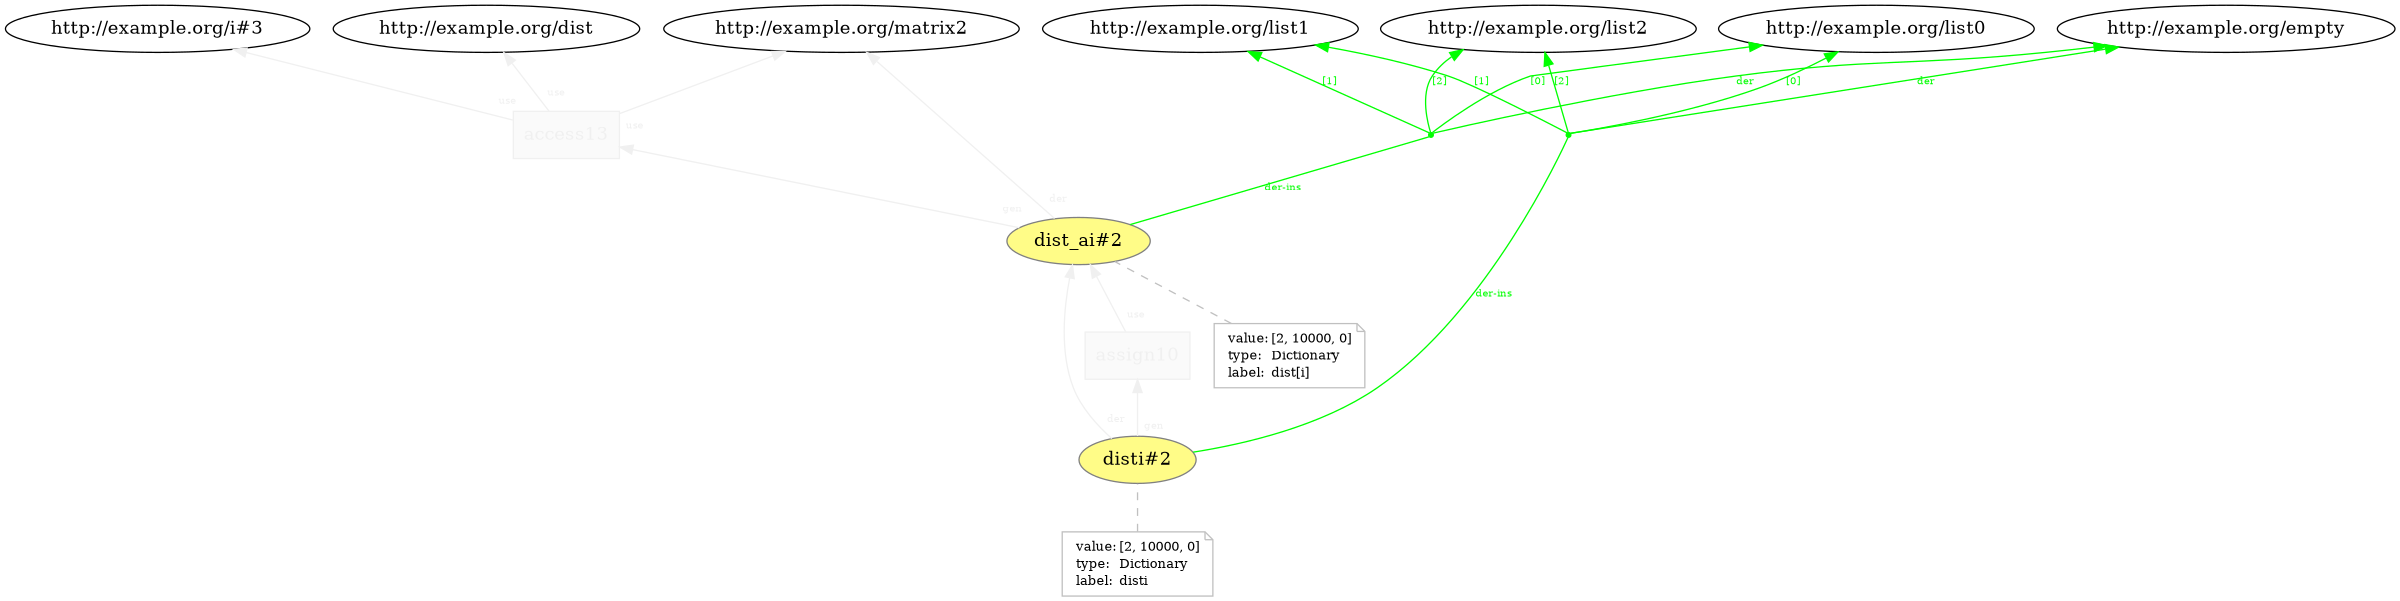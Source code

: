 digraph "PROV" { size="16,12"; rankdir="BT";
"http://example.org/dist_ai#2" [fillcolor="#FFFC87",color="#808080",style="filled",label="dist_ai#2",URL="http://example.org/dist_ai#2"]
"-attrs0" [color="gray",shape="note",fontsize="10",fontcolor="black",label=<<TABLE cellpadding="0" border="0">
	<TR>
	    <TD align="left">value:</TD>
	    <TD align="left">[2, 10000, 0]</TD>
	</TR>
	<TR>
	    <TD align="left">type:</TD>
	    <TD align="left">Dictionary</TD>
	</TR>
	<TR>
	    <TD align="left">label:</TD>
	    <TD align="left">dist[i]</TD>
	</TR>
</TABLE>>]
"-attrs0" -> "http://example.org/dist_ai#2" [color="gray",style="dashed",arrowhead="none"]
"bn0" [shape="point",label="",fontcolor="green",color="green"]
"http://example.org/dist_ai#2" -> "bn0" [fontsize="8",distance="1.5",angle="60.0",rotation="20",label="der-ins",arrowhead="none",fontcolor="green",color="green"]
"bn0" -> "http://example.org/empty" [fontsize="8",distance="1.5",angle="60.0",rotation="20",label="der",fontcolor="green",color="green"]
"bn0" -> "http://example.org/list0" [fontsize="8",distance="1.5",angle="60.0",rotation="20",label="[0]",fontcolor="green",color="green"]
"bn0" -> "http://example.org/list1" [fontsize="8",distance="1.5",angle="60.0",rotation="20",label="[1]",fontcolor="green",color="green"]
"bn0" -> "http://example.org/list2" [fontsize="8",distance="1.5",angle="60.0",rotation="20",label="[2]",fontcolor="green",color="green"]
"http://example.org/access13" [fillcolor="#FAFAFA",color="#F0F0F0",shape="polygon",sides="4",style="filled",fontcolor="#F0F0F0",label="access13",URL="http://example.org/access13"]
"http://example.org/dist_ai#2" -> "http://example.org/matrix2" [labelfontsize="8",labeldistance="1.5",labelangle="60.0",rotation="20",taillabel="der",fontcolor="#F0F0F0",color="#F0F0F0"]
"http://example.org/access13" -> "http://example.org/dist" [labelfontsize="8",labeldistance="1.5",labelangle="60.0",rotation="20",taillabel="use",fontcolor="#F0F0F0",color="#F0F0F0"]
"http://example.org/access13" -> "http://example.org/i#3" [labelfontsize="8",labeldistance="1.5",labelangle="60.0",rotation="20",taillabel="use",fontcolor="#F0F0F0",color="#F0F0F0"]
"http://example.org/disti#2" [fillcolor="#FFFC87",color="#808080",style="filled",label="disti#2",URL="http://example.org/disti#2"]
"-attrs1" [color="gray",shape="note",fontsize="10",fontcolor="black",label=<<TABLE cellpadding="0" border="0">
	<TR>
	    <TD align="left">value:</TD>
	    <TD align="left">[2, 10000, 0]</TD>
	</TR>
	<TR>
	    <TD align="left">type:</TD>
	    <TD align="left">Dictionary</TD>
	</TR>
	<TR>
	    <TD align="left">label:</TD>
	    <TD align="left">disti</TD>
	</TR>
</TABLE>>]
"-attrs1" -> "http://example.org/disti#2" [color="gray",style="dashed",arrowhead="none"]
"bn1" [shape="point",label="",fontcolor="green",color="green"]
"http://example.org/disti#2" -> "bn1" [fontsize="8",distance="1.5",angle="60.0",rotation="20",label="der-ins",arrowhead="none",fontcolor="green",color="green"]
"bn1" -> "http://example.org/empty" [fontsize="8",distance="1.5",angle="60.0",rotation="20",label="der",fontcolor="green",color="green"]
"bn1" -> "http://example.org/list0" [fontsize="8",distance="1.5",angle="60.0",rotation="20",label="[0]",fontcolor="green",color="green"]
"bn1" -> "http://example.org/list1" [fontsize="8",distance="1.5",angle="60.0",rotation="20",label="[1]",fontcolor="green",color="green"]
"bn1" -> "http://example.org/list2" [fontsize="8",distance="1.5",angle="60.0",rotation="20",label="[2]",fontcolor="green",color="green"]
"http://example.org/assign10" [fillcolor="#FAFAFA",color="#F0F0F0",shape="polygon",sides="4",style="filled",fontcolor="#F0F0F0",label="assign10",URL="http://example.org/assign10"]
"http://example.org/disti#2" -> "http://example.org/dist_ai#2" [labelfontsize="8",labeldistance="1.5",labelangle="60.0",rotation="20",taillabel="der",fontcolor="#F0F0F0",color="#F0F0F0"]
"http://example.org/assign10" -> "http://example.org/dist_ai#2" [labelfontsize="8",labeldistance="1.5",labelangle="60.0",rotation="20",taillabel="use",fontcolor="#F0F0F0",color="#F0F0F0"]
"http://example.org/access13" -> "http://example.org/matrix2" [labelfontsize="8",labeldistance="1.5",labelangle="60.0",rotation="20",taillabel="use",fontcolor="#F0F0F0",color="#F0F0F0"]
"http://example.org/disti#2" -> "http://example.org/assign10" [labelfontsize="8",labeldistance="1.5",labelangle="60.0",rotation="20",taillabel="gen",fontcolor="#F0F0F0",color="#F0F0F0"]
"http://example.org/dist_ai#2" -> "http://example.org/access13" [labelfontsize="8",labeldistance="1.5",labelangle="60.0",rotation="20",taillabel="gen",fontcolor="#F0F0F0",color="#F0F0F0"]
}
